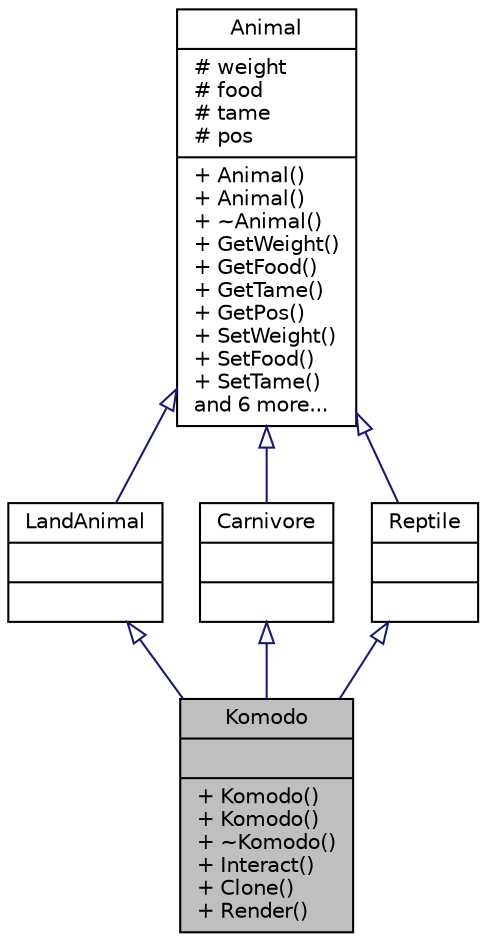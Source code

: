 digraph "Komodo"
{
  edge [fontname="Helvetica",fontsize="10",labelfontname="Helvetica",labelfontsize="10"];
  node [fontname="Helvetica",fontsize="10",shape=record];
  Node1 [label="{Komodo\n||+ Komodo()\l+ Komodo()\l+ ~Komodo()\l+ Interact()\l+ Clone()\l+ Render()\l}",height=0.2,width=0.4,color="black", fillcolor="grey75", style="filled", fontcolor="black"];
  Node2 -> Node1 [dir="back",color="midnightblue",fontsize="10",style="solid",arrowtail="onormal"];
  Node2 [label="{LandAnimal\n||}",height=0.2,width=0.4,color="black", fillcolor="white", style="filled",URL="$classLandAnimal.html"];
  Node3 -> Node2 [dir="back",color="midnightblue",fontsize="10",style="solid",arrowtail="onormal"];
  Node3 [label="{Animal\n|# weight\l# food\l# tame\l# pos\l|+ Animal()\l+ Animal()\l+ ~Animal()\l+ GetWeight()\l+ GetFood()\l+ GetTame()\l+ GetPos()\l+ SetWeight()\l+ SetFood()\l+ SetTame()\land 6 more...\l}",height=0.2,width=0.4,color="black", fillcolor="white", style="filled",URL="$classAnimal.html"];
  Node4 -> Node1 [dir="back",color="midnightblue",fontsize="10",style="solid",arrowtail="onormal"];
  Node4 [label="{Carnivore\n||}",height=0.2,width=0.4,color="black", fillcolor="white", style="filled",URL="$classCarnivore.html"];
  Node3 -> Node4 [dir="back",color="midnightblue",fontsize="10",style="solid",arrowtail="onormal"];
  Node5 -> Node1 [dir="back",color="midnightblue",fontsize="10",style="solid",arrowtail="onormal"];
  Node5 [label="{Reptile\n||}",height=0.2,width=0.4,color="black", fillcolor="white", style="filled",URL="$classReptile.html"];
  Node3 -> Node5 [dir="back",color="midnightblue",fontsize="10",style="solid",arrowtail="onormal"];
}
